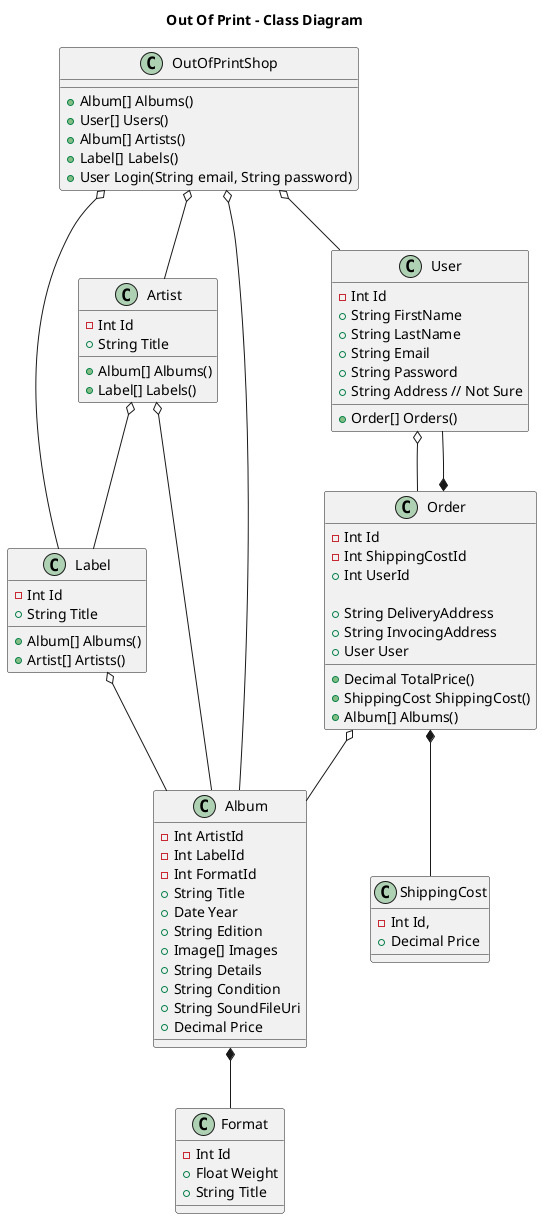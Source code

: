 @startuml

title Out Of Print - Class Diagram

class OutOfPrintShop
{
  +Album[] Albums()
  +User[] Users()
  +Album[] Artists()
  +Label[] Labels()
  +User Login(String email, String password)
}

class Artist {
  -Int Id
  +String Title
  +Album[] Albums()
  +Label[] Labels()
}

class User
{
  -Int Id
  +String FirstName
  +String LastName
  +String Email
  +String Password
  +String Address // Not Sure
  +Order[] Orders()
}

class ShippingCost
{
  -Int Id,
  +Decimal Price
}

class Label
{
  -Int Id
  +String Title
  +Album[] Albums()
  +Artist[] Artists()
}

class Album {
  -Int ArtistId
  -Int LabelId
  -Int FormatId
  +String Title
  +Date Year
  +String Edition
  +Image[] Images
  +String Details
  +String Condition
  +String SoundFileUri
  +Decimal Price
}

class Format
{
  -Int Id
  +Float Weight
  +String Title
}

class Order
{
  -Int Id
  -Int ShippingCostId
  +Int UserId

  +String DeliveryAddress
  +String InvocingAddress
  +User User
  +Decimal TotalPrice()
  +ShippingCost ShippingCost()
  +Album[] Albums()
}


OutOfPrintShop o-- Album
OutOfPrintShop o-- Artist
OutOfPrintShop o-- User
OutOfPrintShop o-- Label
Artist o-- Album
Artist o-- Label
Label o-- Album
User o-- Order
Order o-- Album
Order *-- ShippingCost
Order *-- User
Album *-- Format

@enduml
